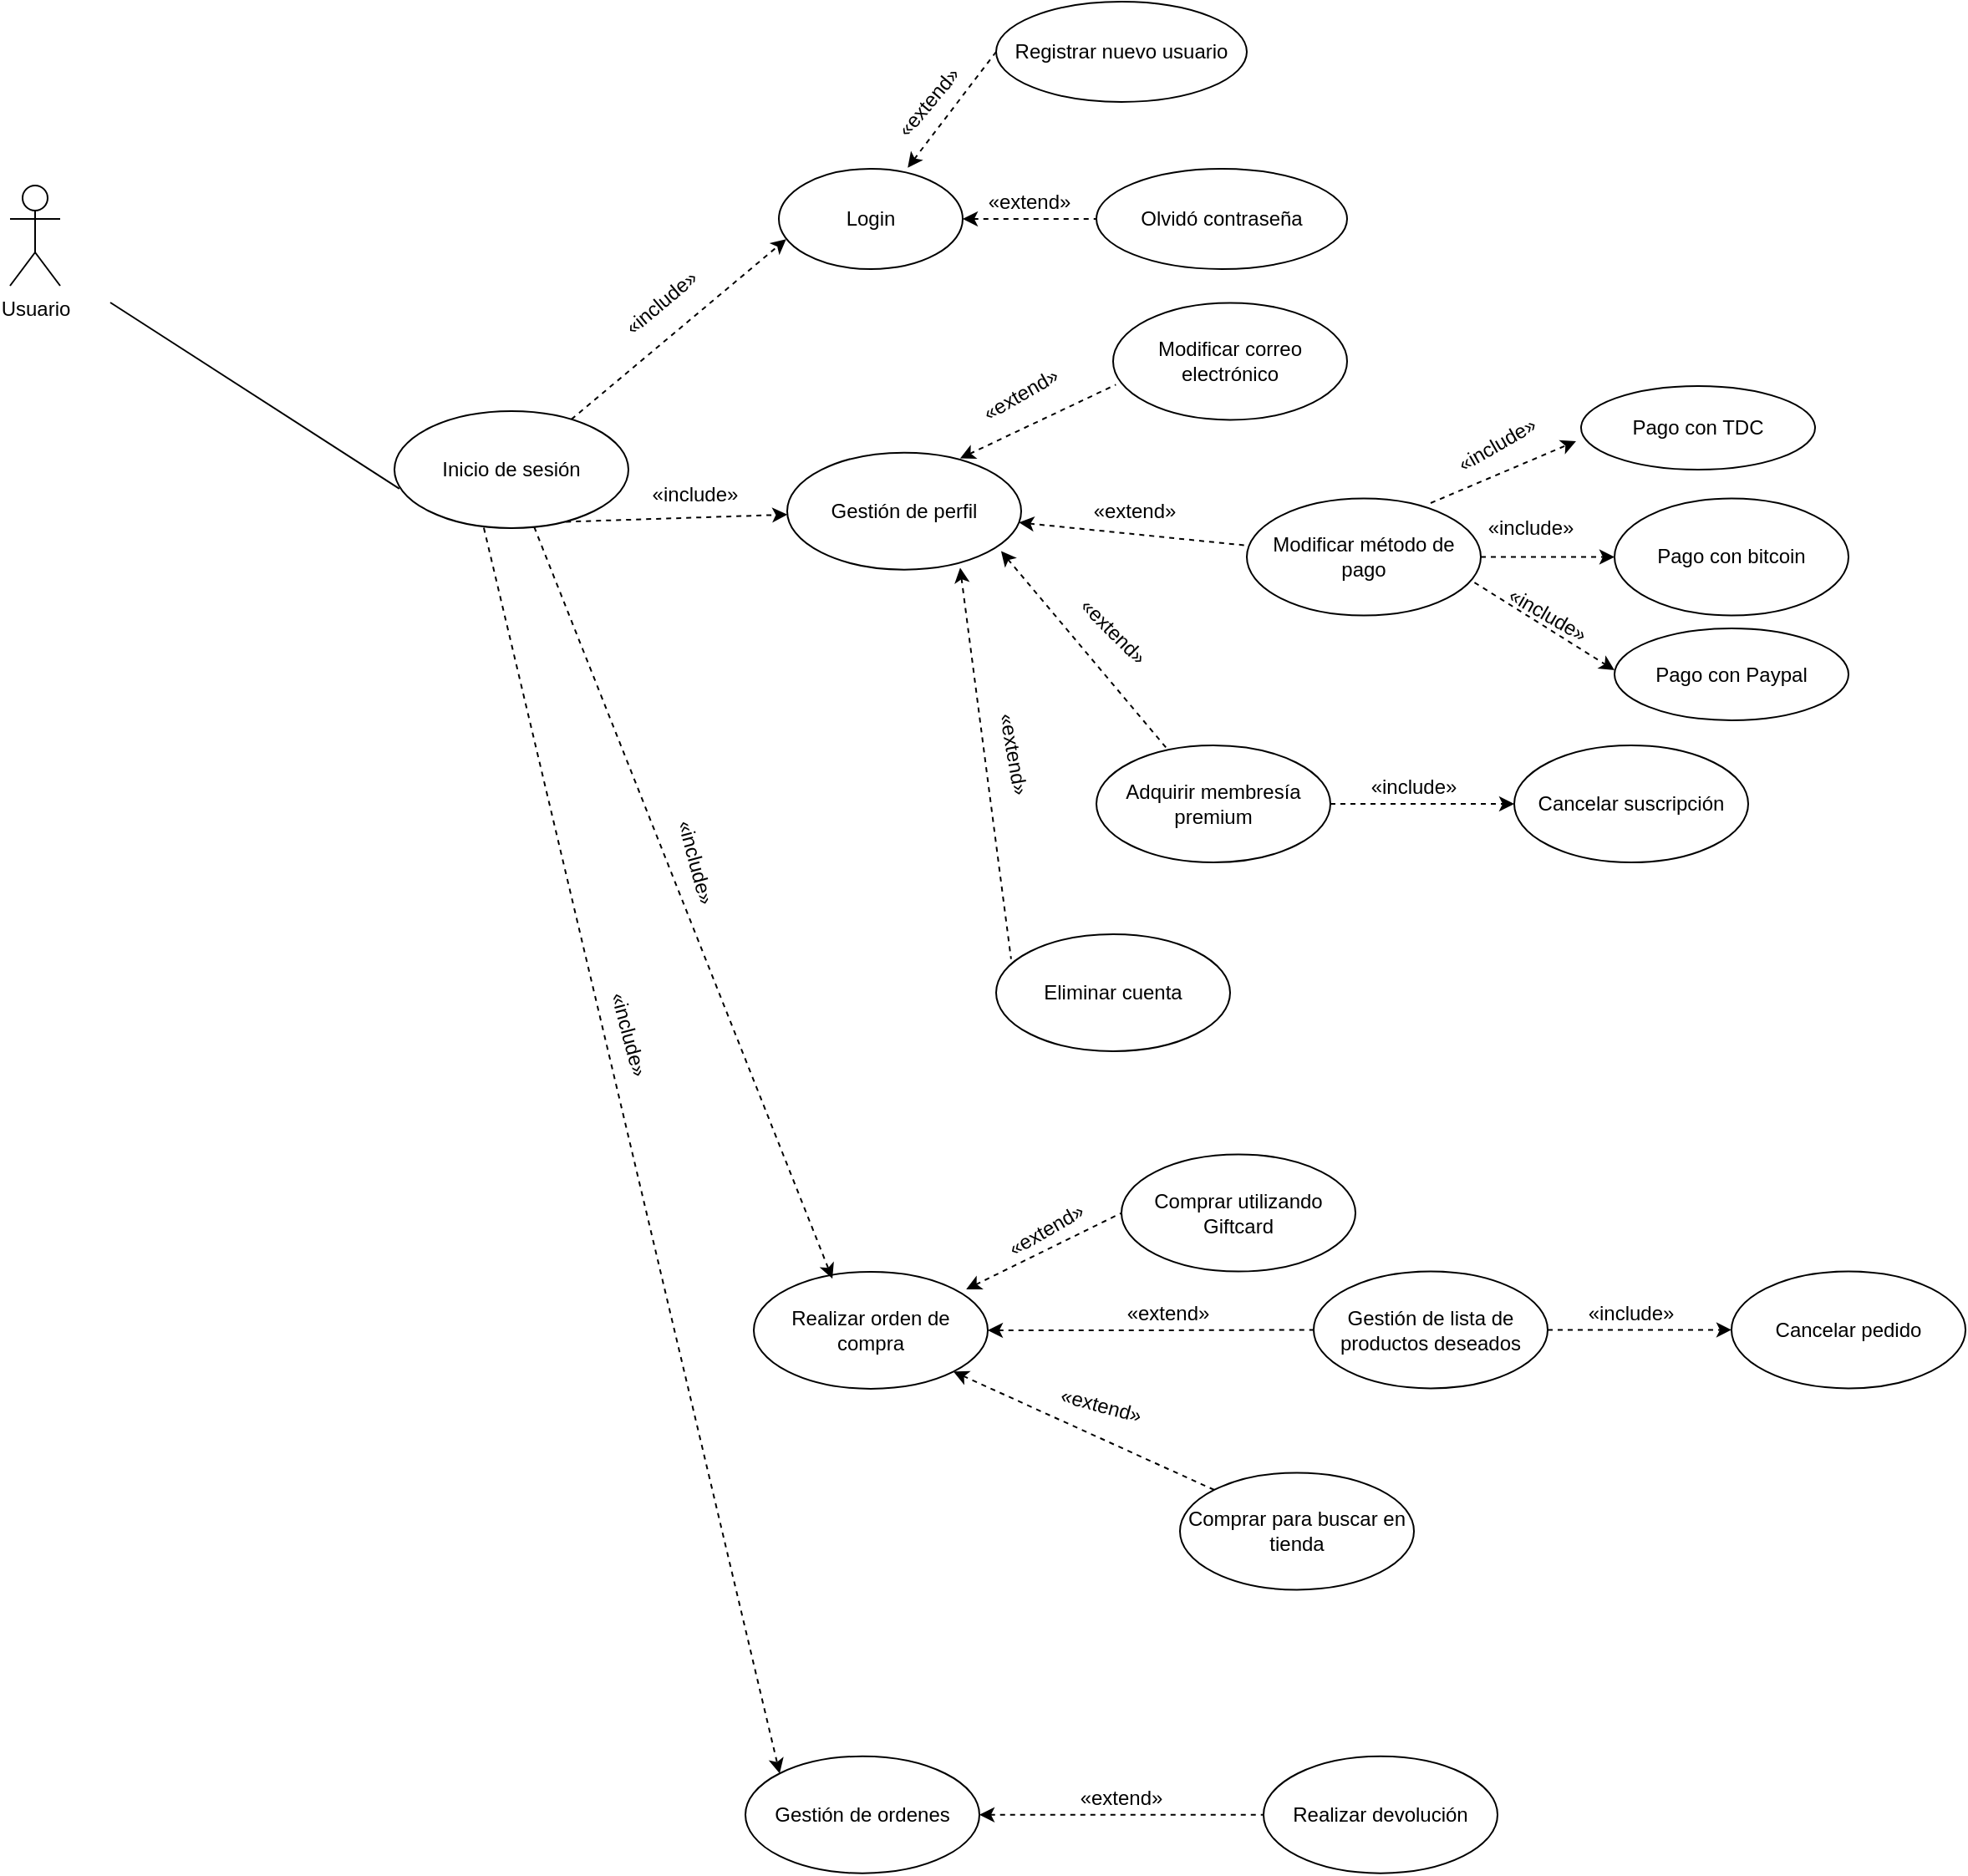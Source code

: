 <mxfile version="10.8.0" type="github"><diagram id="WypjusUMyH8g9IcNmD0C" name="Page-1"><mxGraphModel dx="680" dy="396" grid="1" gridSize="10" guides="1" tooltips="1" connect="1" arrows="1" fold="1" page="1" pageScale="1" pageWidth="850" pageHeight="1100" math="0" shadow="0"><root><mxCell id="0"/><mxCell id="1" parent="0"/><mxCell id="2Z2RgtnjYwtLI_PegNBW-1" value="Usuario" style="shape=umlActor;verticalLabelPosition=bottom;labelBackgroundColor=#ffffff;verticalAlign=top;html=1;outlineConnect=0;" parent="1" vertex="1"><mxGeometry x="70" y="160" width="30" height="60" as="geometry"/></mxCell><mxCell id="2Z2RgtnjYwtLI_PegNBW-9" value="" style="endArrow=none;html=1;entryX=0.021;entryY=0.663;entryDx=0;entryDy=0;entryPerimeter=0;" parent="1" target="2Z2RgtnjYwtLI_PegNBW-10" edge="1"><mxGeometry width="50" height="50" relative="1" as="geometry"><mxPoint x="130" y="230" as="sourcePoint"/><mxPoint x="220" y="210" as="targetPoint"/><Array as="points"/></mxGeometry></mxCell><mxCell id="2Z2RgtnjYwtLI_PegNBW-10" value="Inicio de sesión" style="ellipse;whiteSpace=wrap;html=1;" parent="1" vertex="1"><mxGeometry x="300" y="295" width="140" height="70" as="geometry"/></mxCell><mxCell id="2Z2RgtnjYwtLI_PegNBW-17" value="" style="edgeStyle=orthogonalEdgeStyle;rounded=0;orthogonalLoop=1;jettySize=auto;html=1;startArrow=classic;startFill=1;dashed=1;endArrow=none;endFill=0;" parent="1" source="2Z2RgtnjYwtLI_PegNBW-12" target="2Z2RgtnjYwtLI_PegNBW-16" edge="1"><mxGeometry relative="1" as="geometry"/></mxCell><mxCell id="2Z2RgtnjYwtLI_PegNBW-12" value="Login" style="ellipse;whiteSpace=wrap;html=1;" parent="1" vertex="1"><mxGeometry x="530" y="150" width="110" height="60" as="geometry"/></mxCell><mxCell id="2Z2RgtnjYwtLI_PegNBW-16" value="Olvidó contraseña" style="ellipse;whiteSpace=wrap;html=1;" parent="1" vertex="1"><mxGeometry x="720" y="150" width="150" height="60" as="geometry"/></mxCell><mxCell id="2Z2RgtnjYwtLI_PegNBW-14" value="" style="endArrow=classic;dashed=1;html=1;entryX=0.04;entryY=0.702;entryDx=0;entryDy=0;entryPerimeter=0;startArrow=none;startFill=0;endFill=1;" parent="1" source="2Z2RgtnjYwtLI_PegNBW-10" target="2Z2RgtnjYwtLI_PegNBW-12" edge="1"><mxGeometry width="50" height="50" relative="1" as="geometry"><mxPoint x="460" y="235.136" as="sourcePoint"/><mxPoint x="510" y="185.136" as="targetPoint"/></mxGeometry></mxCell><mxCell id="2Z2RgtnjYwtLI_PegNBW-15" value="&lt;span&gt;«&lt;/span&gt;include&lt;span&gt;»&lt;/span&gt;" style="text;html=1;strokeColor=none;fillColor=none;align=center;verticalAlign=middle;whiteSpace=wrap;rounded=0;rotation=-40;" parent="1" vertex="1"><mxGeometry x="440" y="220.182" width="40" height="20" as="geometry"/></mxCell><mxCell id="2Z2RgtnjYwtLI_PegNBW-20" value="&lt;span&gt;«extend&lt;/span&gt;&lt;span&gt;»&lt;/span&gt;" style="text;html=1;strokeColor=none;fillColor=none;align=center;verticalAlign=middle;whiteSpace=wrap;rounded=0;rotation=0;" parent="1" vertex="1"><mxGeometry x="660" y="160.182" width="40" height="20" as="geometry"/></mxCell><mxCell id="2Z2RgtnjYwtLI_PegNBW-38" value="" style="endArrow=none;dashed=1;html=1;exitX=0.701;exitY=-0.011;exitDx=0;exitDy=0;exitPerimeter=0;startArrow=classic;startFill=1;entryX=0;entryY=0.5;entryDx=0;entryDy=0;" parent="1" source="2Z2RgtnjYwtLI_PegNBW-12" target="2Z2RgtnjYwtLI_PegNBW-43" edge="1"><mxGeometry width="50" height="50" relative="1" as="geometry"><mxPoint x="590" y="159.864" as="sourcePoint"/><mxPoint x="640" y="109.864" as="targetPoint"/></mxGeometry></mxCell><mxCell id="2Z2RgtnjYwtLI_PegNBW-40" value="&lt;span&gt;«extend&lt;/span&gt;&lt;span&gt;»&lt;/span&gt;" style="text;html=1;strokeColor=none;fillColor=none;align=center;verticalAlign=middle;whiteSpace=wrap;rounded=0;rotation=-50;" parent="1" vertex="1"><mxGeometry x="600" y="100.182" width="40" height="20" as="geometry"/></mxCell><mxCell id="2Z2RgtnjYwtLI_PegNBW-43" value="Registrar nuevo usuario" style="ellipse;whiteSpace=wrap;html=1;" parent="1" vertex="1"><mxGeometry x="660" y="50" width="150" height="60" as="geometry"/></mxCell><mxCell id="2Z2RgtnjYwtLI_PegNBW-44" value="Gestión de perfil" style="ellipse;whiteSpace=wrap;html=1;" parent="1" vertex="1"><mxGeometry x="535" y="319.818" width="140" height="70" as="geometry"/></mxCell><mxCell id="2Z2RgtnjYwtLI_PegNBW-45" value="" style="endArrow=classic;html=1;exitX=0.733;exitY=0.946;exitDx=0;exitDy=0;exitPerimeter=0;startArrow=none;startFill=0;dashed=1;endFill=1;" parent="1" source="2Z2RgtnjYwtLI_PegNBW-10" target="2Z2RgtnjYwtLI_PegNBW-44" edge="1"><mxGeometry width="50" height="50" relative="1" as="geometry"><mxPoint x="130" y="230" as="sourcePoint"/><mxPoint x="313" y="425" as="targetPoint"/><Array as="points"/></mxGeometry></mxCell><mxCell id="2Z2RgtnjYwtLI_PegNBW-47" value="" style="endArrow=none;dashed=1;html=1;exitX=0.739;exitY=0.049;exitDx=0;exitDy=0;exitPerimeter=0;startArrow=classic;startFill=1;entryX=0.012;entryY=0.699;entryDx=0;entryDy=0;entryPerimeter=0;" parent="1" source="2Z2RgtnjYwtLI_PegNBW-44" target="2Z2RgtnjYwtLI_PegNBW-49" edge="1"><mxGeometry width="50" height="50" relative="1" as="geometry"><mxPoint x="430" y="650" as="sourcePoint"/><mxPoint x="480" y="600" as="targetPoint"/></mxGeometry></mxCell><mxCell id="2Z2RgtnjYwtLI_PegNBW-48" value="&lt;span&gt;«extend&lt;/span&gt;&lt;span&gt;»&lt;/span&gt;" style="text;html=1;strokeColor=none;fillColor=none;align=center;verticalAlign=middle;whiteSpace=wrap;rounded=0;rotation=-30;" parent="1" vertex="1"><mxGeometry x="655" y="275.182" width="40" height="20" as="geometry"/></mxCell><mxCell id="2Z2RgtnjYwtLI_PegNBW-49" value="Modificar correo electrónico" style="ellipse;whiteSpace=wrap;html=1;" parent="1" vertex="1"><mxGeometry x="730" y="230.227" width="140" height="70" as="geometry"/></mxCell><mxCell id="2Z2RgtnjYwtLI_PegNBW-50" value="" style="endArrow=none;dashed=1;html=1;startArrow=classic;startFill=1;" parent="1" source="2Z2RgtnjYwtLI_PegNBW-44" target="2Z2RgtnjYwtLI_PegNBW-51" edge="1"><mxGeometry width="50" height="50" relative="1" as="geometry"><mxPoint x="450" y="652" as="sourcePoint"/><mxPoint x="540" y="610" as="targetPoint"/></mxGeometry></mxCell><mxCell id="XGIvtyhoZKU1i3fZNxZU-2" value="" style="edgeStyle=orthogonalEdgeStyle;rounded=0;orthogonalLoop=1;jettySize=auto;html=1;dashed=1;" parent="1" source="2Z2RgtnjYwtLI_PegNBW-51" target="XGIvtyhoZKU1i3fZNxZU-1" edge="1"><mxGeometry relative="1" as="geometry"/></mxCell><mxCell id="2Z2RgtnjYwtLI_PegNBW-51" value="Modificar método de pago" style="ellipse;whiteSpace=wrap;html=1;" parent="1" vertex="1"><mxGeometry x="810" y="347.273" width="140" height="70" as="geometry"/></mxCell><mxCell id="XGIvtyhoZKU1i3fZNxZU-1" value="Pago con bitcoin" style="ellipse;whiteSpace=wrap;html=1;" parent="1" vertex="1"><mxGeometry x="1030" y="347.273" width="140" height="70" as="geometry"/></mxCell><mxCell id="2Z2RgtnjYwtLI_PegNBW-52" value="&lt;span&gt;«extend&lt;/span&gt;&lt;span&gt;»&lt;/span&gt;" style="text;html=1;strokeColor=none;fillColor=none;align=center;verticalAlign=middle;whiteSpace=wrap;rounded=0;rotation=0;" parent="1" vertex="1"><mxGeometry x="722.5" y="344.682" width="40" height="20" as="geometry"/></mxCell><mxCell id="2Z2RgtnjYwtLI_PegNBW-60" value="" style="edgeStyle=orthogonalEdgeStyle;rounded=0;orthogonalLoop=1;jettySize=auto;html=1;dashed=1;startArrow=none;startFill=0;endArrow=classic;endFill=1;" parent="1" source="2Z2RgtnjYwtLI_PegNBW-53" target="2Z2RgtnjYwtLI_PegNBW-59" edge="1"><mxGeometry relative="1" as="geometry"/></mxCell><mxCell id="2Z2RgtnjYwtLI_PegNBW-53" value="Adquirir membresía premium" style="ellipse;whiteSpace=wrap;html=1;" parent="1" vertex="1"><mxGeometry x="720" y="495" width="140" height="70" as="geometry"/></mxCell><mxCell id="2Z2RgtnjYwtLI_PegNBW-59" value="Cancelar suscripción" style="ellipse;whiteSpace=wrap;html=1;" parent="1" vertex="1"><mxGeometry x="970" y="495" width="140" height="70" as="geometry"/></mxCell><mxCell id="2Z2RgtnjYwtLI_PegNBW-54" value="" style="endArrow=none;dashed=1;html=1;startArrow=classic;startFill=1;exitX=0.914;exitY=0.842;exitDx=0;exitDy=0;exitPerimeter=0;" parent="1" source="2Z2RgtnjYwtLI_PegNBW-44" target="2Z2RgtnjYwtLI_PegNBW-53" edge="1"><mxGeometry width="50" height="50" relative="1" as="geometry"><mxPoint x="434" y="695.5" as="sourcePoint"/><mxPoint x="526.09" y="707.011" as="targetPoint"/></mxGeometry></mxCell><mxCell id="2Z2RgtnjYwtLI_PegNBW-56" value="Eliminar cuenta" style="ellipse;whiteSpace=wrap;html=1;" parent="1" vertex="1"><mxGeometry x="660" y="608" width="140" height="70" as="geometry"/></mxCell><mxCell id="2Z2RgtnjYwtLI_PegNBW-57" value="" style="endArrow=none;dashed=1;html=1;startArrow=classic;startFill=1;exitX=0.739;exitY=0.984;exitDx=0;exitDy=0;exitPerimeter=0;entryX=0.064;entryY=0.212;entryDx=0;entryDy=0;entryPerimeter=0;" parent="1" source="2Z2RgtnjYwtLI_PegNBW-44" target="2Z2RgtnjYwtLI_PegNBW-56" edge="1"><mxGeometry width="50" height="50" relative="1" as="geometry"><mxPoint x="403.5" y="698.5" as="sourcePoint"/><mxPoint x="536.15" y="755.341" as="targetPoint"/></mxGeometry></mxCell><mxCell id="2Z2RgtnjYwtLI_PegNBW-58" value="&lt;span&gt;«extend&lt;/span&gt;&lt;span&gt;»&lt;/span&gt;" style="text;html=1;strokeColor=none;fillColor=none;align=center;verticalAlign=middle;whiteSpace=wrap;rounded=0;rotation=80;" parent="1" vertex="1"><mxGeometry x="650" y="490.409" width="40" height="20" as="geometry"/></mxCell><mxCell id="2Z2RgtnjYwtLI_PegNBW-61" value="&lt;span&gt;«&lt;/span&gt;include&lt;span&gt;»&lt;/span&gt;" style="text;html=1;strokeColor=none;fillColor=none;align=center;verticalAlign=middle;whiteSpace=wrap;rounded=0;rotation=0;" parent="1" vertex="1"><mxGeometry x="460" y="335" width="40" height="20" as="geometry"/></mxCell><mxCell id="2Z2RgtnjYwtLI_PegNBW-66" value="" style="edgeStyle=orthogonalEdgeStyle;rounded=0;orthogonalLoop=1;jettySize=auto;html=1;dashed=1;startArrow=classic;startFill=1;endArrow=none;endFill=0;" parent="1" source="2Z2RgtnjYwtLI_PegNBW-62" target="2Z2RgtnjYwtLI_PegNBW-65" edge="1"><mxGeometry relative="1" as="geometry"/></mxCell><mxCell id="2Z2RgtnjYwtLI_PegNBW-62" value="Realizar orden de compra" style="ellipse;whiteSpace=wrap;html=1;" parent="1" vertex="1"><mxGeometry x="515" y="809.955" width="140" height="70" as="geometry"/></mxCell><mxCell id="Lxd-j5rB5Opp1NuEezxR-10" value="" style="edgeStyle=orthogonalEdgeStyle;rounded=0;orthogonalLoop=1;jettySize=auto;html=1;startArrow=none;startFill=0;dashed=1;" parent="1" source="2Z2RgtnjYwtLI_PegNBW-65" target="Lxd-j5rB5Opp1NuEezxR-9" edge="1"><mxGeometry relative="1" as="geometry"/></mxCell><mxCell id="2Z2RgtnjYwtLI_PegNBW-65" value="Gestión de lista de productos deseados" style="ellipse;whiteSpace=wrap;html=1;" parent="1" vertex="1"><mxGeometry x="850" y="809.727" width="140" height="70" as="geometry"/></mxCell><mxCell id="Lxd-j5rB5Opp1NuEezxR-9" value="Cancelar pedido" style="ellipse;whiteSpace=wrap;html=1;" parent="1" vertex="1"><mxGeometry x="1100" y="809.727" width="140" height="70" as="geometry"/></mxCell><mxCell id="2Z2RgtnjYwtLI_PegNBW-63" value="" style="endArrow=classic;html=1;entryX=0.336;entryY=0.059;entryDx=0;entryDy=0;entryPerimeter=0;endFill=1;startArrow=none;startFill=0;dashed=1;" parent="1" source="2Z2RgtnjYwtLI_PegNBW-10" target="2Z2RgtnjYwtLI_PegNBW-62" edge="1"><mxGeometry width="50" height="50" relative="1" as="geometry"><mxPoint x="130" y="230" as="sourcePoint"/><mxPoint x="376.867" y="648.785" as="targetPoint"/><Array as="points"/></mxGeometry></mxCell><mxCell id="2Z2RgtnjYwtLI_PegNBW-64" value="&lt;span&gt;«include&lt;/span&gt;&lt;span&gt;»&lt;/span&gt;" style="text;html=1;strokeColor=none;fillColor=none;align=center;verticalAlign=middle;whiteSpace=wrap;rounded=0;rotation=0;" parent="1" vertex="1"><mxGeometry x="890" y="510.182" width="40" height="20" as="geometry"/></mxCell><mxCell id="2Z2RgtnjYwtLI_PegNBW-67" value="&lt;span&gt;«extend&lt;/span&gt;&lt;span&gt;»&lt;/span&gt;" style="text;html=1;strokeColor=none;fillColor=none;align=center;verticalAlign=middle;whiteSpace=wrap;rounded=0;rotation=0;" parent="1" vertex="1"><mxGeometry x="742.5" y="824.682" width="40" height="20" as="geometry"/></mxCell><mxCell id="2Z2RgtnjYwtLI_PegNBW-68" value="&lt;span&gt;«include&lt;/span&gt;&lt;span&gt;»&lt;/span&gt;" style="text;html=1;strokeColor=none;fillColor=none;align=center;verticalAlign=middle;whiteSpace=wrap;rounded=0;rotation=75;" parent="1" vertex="1"><mxGeometry x="460" y="555.182" width="40" height="20" as="geometry"/></mxCell><mxCell id="2Z2RgtnjYwtLI_PegNBW-71" value="&lt;span&gt;«extend&lt;/span&gt;&lt;span&gt;»&lt;/span&gt;" style="text;html=1;strokeColor=none;fillColor=none;align=center;verticalAlign=middle;whiteSpace=wrap;rounded=0;rotation=45;" parent="1" vertex="1"><mxGeometry x="710" y="417.182" width="40" height="20" as="geometry"/></mxCell><mxCell id="Lxd-j5rB5Opp1NuEezxR-1" value="Comprar para buscar en tienda" style="ellipse;whiteSpace=wrap;html=1;" parent="1" vertex="1"><mxGeometry x="770" y="930.227" width="140" height="70" as="geometry"/></mxCell><mxCell id="Lxd-j5rB5Opp1NuEezxR-3" value="" style="endArrow=none;dashed=1;html=1;entryX=0;entryY=0;entryDx=0;entryDy=0;exitX=1;exitY=1;exitDx=0;exitDy=0;startArrow=classic;startFill=1;" parent="1" source="2Z2RgtnjYwtLI_PegNBW-62" target="Lxd-j5rB5Opp1NuEezxR-1" edge="1"><mxGeometry width="50" height="50" relative="1" as="geometry"><mxPoint x="580" y="1149.545" as="sourcePoint"/><mxPoint x="630" y="1099.545" as="targetPoint"/></mxGeometry></mxCell><mxCell id="Lxd-j5rB5Opp1NuEezxR-4" value="&lt;span&gt;«extend&lt;/span&gt;&lt;span&gt;»&lt;/span&gt;" style="text;html=1;strokeColor=none;fillColor=none;align=center;verticalAlign=middle;whiteSpace=wrap;rounded=0;rotation=15;" parent="1" vertex="1"><mxGeometry x="702.5" y="879.682" width="40" height="20" as="geometry"/></mxCell><mxCell id="Lxd-j5rB5Opp1NuEezxR-6" value="Comprar utilizando Giftcard" style="ellipse;whiteSpace=wrap;html=1;" parent="1" vertex="1"><mxGeometry x="735" y="739.773" width="140" height="70" as="geometry"/></mxCell><mxCell id="Lxd-j5rB5Opp1NuEezxR-7" value="" style="endArrow=none;dashed=1;html=1;entryX=0;entryY=0.5;entryDx=0;entryDy=0;startArrow=classic;startFill=1;exitX=0.908;exitY=0.15;exitDx=0;exitDy=0;exitPerimeter=0;" parent="1" source="2Z2RgtnjYwtLI_PegNBW-62" target="Lxd-j5rB5Opp1NuEezxR-6" edge="1"><mxGeometry width="50" height="50" relative="1" as="geometry"><mxPoint x="575" y="1060.364" as="sourcePoint"/><mxPoint x="625" y="1010.364" as="targetPoint"/></mxGeometry></mxCell><mxCell id="Lxd-j5rB5Opp1NuEezxR-8" value="&lt;span&gt;«extend&lt;/span&gt;&lt;span&gt;»&lt;/span&gt;" style="text;html=1;strokeColor=none;fillColor=none;align=center;verticalAlign=middle;whiteSpace=wrap;rounded=0;rotation=-30;" parent="1" vertex="1"><mxGeometry x="670" y="774.682" width="40" height="20" as="geometry"/></mxCell><mxCell id="Lxd-j5rB5Opp1NuEezxR-11" value="&lt;span&gt;«include&lt;/span&gt;&lt;span&gt;»&lt;/span&gt;" style="text;html=1;strokeColor=none;fillColor=none;align=center;verticalAlign=middle;whiteSpace=wrap;rounded=0;rotation=0;" parent="1" vertex="1"><mxGeometry x="1020" y="824.682" width="40" height="20" as="geometry"/></mxCell><mxCell id="Lxd-j5rB5Opp1NuEezxR-17" value="" style="edgeStyle=orthogonalEdgeStyle;rounded=0;orthogonalLoop=1;jettySize=auto;html=1;dashed=1;startArrow=classic;startFill=1;endArrow=none;endFill=0;" parent="1" source="Lxd-j5rB5Opp1NuEezxR-13" target="Lxd-j5rB5Opp1NuEezxR-16" edge="1"><mxGeometry relative="1" as="geometry"/></mxCell><mxCell id="Lxd-j5rB5Opp1NuEezxR-13" value="Gestión de ordenes" style="ellipse;whiteSpace=wrap;html=1;" parent="1" vertex="1"><mxGeometry x="510" y="1099.864" width="140" height="70" as="geometry"/></mxCell><mxCell id="Lxd-j5rB5Opp1NuEezxR-16" value="Realizar devolución" style="ellipse;whiteSpace=wrap;html=1;" parent="1" vertex="1"><mxGeometry x="820" y="1099.864" width="140" height="70" as="geometry"/></mxCell><mxCell id="Lxd-j5rB5Opp1NuEezxR-14" value="" style="endArrow=classic;html=1;entryX=0;entryY=0;entryDx=0;entryDy=0;endFill=1;startArrow=none;startFill=0;dashed=1;exitX=0.382;exitY=0.997;exitDx=0;exitDy=0;exitPerimeter=0;" parent="1" source="2Z2RgtnjYwtLI_PegNBW-10" target="Lxd-j5rB5Opp1NuEezxR-13" edge="1"><mxGeometry width="50" height="50" relative="1" as="geometry"><mxPoint x="339.639" y="369.842" as="sourcePoint"/><mxPoint x="470" y="1054" as="targetPoint"/><Array as="points"/></mxGeometry></mxCell><mxCell id="Lxd-j5rB5Opp1NuEezxR-15" value="&lt;span&gt;«include&lt;/span&gt;&lt;span&gt;»&lt;/span&gt;" style="text;html=1;strokeColor=none;fillColor=none;align=center;verticalAlign=middle;whiteSpace=wrap;rounded=0;rotation=75;" parent="1" vertex="1"><mxGeometry x="420" y="658.182" width="40" height="20" as="geometry"/></mxCell><mxCell id="Lxd-j5rB5Opp1NuEezxR-18" value="&lt;span&gt;«extend&lt;/span&gt;&lt;span&gt;»&lt;/span&gt;" style="text;html=1;strokeColor=none;fillColor=none;align=center;verticalAlign=middle;whiteSpace=wrap;rounded=0;rotation=0;" parent="1" vertex="1"><mxGeometry x="715" y="1114.727" width="40" height="20" as="geometry"/></mxCell><mxCell id="XGIvtyhoZKU1i3fZNxZU-3" value="&lt;span&gt;«include&lt;/span&gt;&lt;span&gt;»&lt;/span&gt;" style="text;html=1;strokeColor=none;fillColor=none;align=center;verticalAlign=middle;whiteSpace=wrap;rounded=0;rotation=0;" parent="1" vertex="1"><mxGeometry x="960" y="355.182" width="40" height="20" as="geometry"/></mxCell><mxCell id="XGIvtyhoZKU1i3fZNxZU-6" value="" style="endArrow=classic;dashed=1;html=1;startArrow=none;startFill=0;entryX=0.012;entryY=0.699;entryDx=0;entryDy=0;entryPerimeter=0;endFill=1;" parent="1" edge="1"><mxGeometry width="50" height="50" relative="1" as="geometry"><mxPoint x="920" y="350" as="sourcePoint"/><mxPoint x="1007" y="313" as="targetPoint"/></mxGeometry></mxCell><mxCell id="XGIvtyhoZKU1i3fZNxZU-7" value="Pago con TDC" style="ellipse;whiteSpace=wrap;html=1;" parent="1" vertex="1"><mxGeometry x="1010" y="280" width="140" height="50" as="geometry"/></mxCell><mxCell id="XGIvtyhoZKU1i3fZNxZU-8" value="&lt;span&gt;«include&lt;/span&gt;&lt;span&gt;»&lt;/span&gt;" style="text;html=1;strokeColor=none;fillColor=none;align=center;verticalAlign=middle;whiteSpace=wrap;rounded=0;rotation=-30;" parent="1" vertex="1"><mxGeometry x="940" y="305.182" width="40" height="20" as="geometry"/></mxCell><mxCell id="XGIvtyhoZKU1i3fZNxZU-10" value="" style="endArrow=classic;dashed=1;html=1;startArrow=none;startFill=0;exitX=0.973;exitY=0.718;exitDx=0;exitDy=0;exitPerimeter=0;endFill=1;" parent="1" source="2Z2RgtnjYwtLI_PegNBW-51" edge="1"><mxGeometry width="50" height="50" relative="1" as="geometry"><mxPoint x="920" y="383.5" as="sourcePoint"/><mxPoint x="1030" y="450" as="targetPoint"/></mxGeometry></mxCell><mxCell id="XGIvtyhoZKU1i3fZNxZU-11" value="&lt;span&gt;«include&lt;/span&gt;&lt;span&gt;»&lt;/span&gt;" style="text;html=1;strokeColor=none;fillColor=none;align=center;verticalAlign=middle;whiteSpace=wrap;rounded=0;rotation=30;" parent="1" vertex="1"><mxGeometry x="970" y="407.182" width="40" height="20" as="geometry"/></mxCell><mxCell id="XGIvtyhoZKU1i3fZNxZU-12" value="Pago con Paypal" style="ellipse;whiteSpace=wrap;html=1;" parent="1" vertex="1"><mxGeometry x="1030" y="425" width="140" height="55" as="geometry"/></mxCell></root></mxGraphModel></diagram></mxfile>